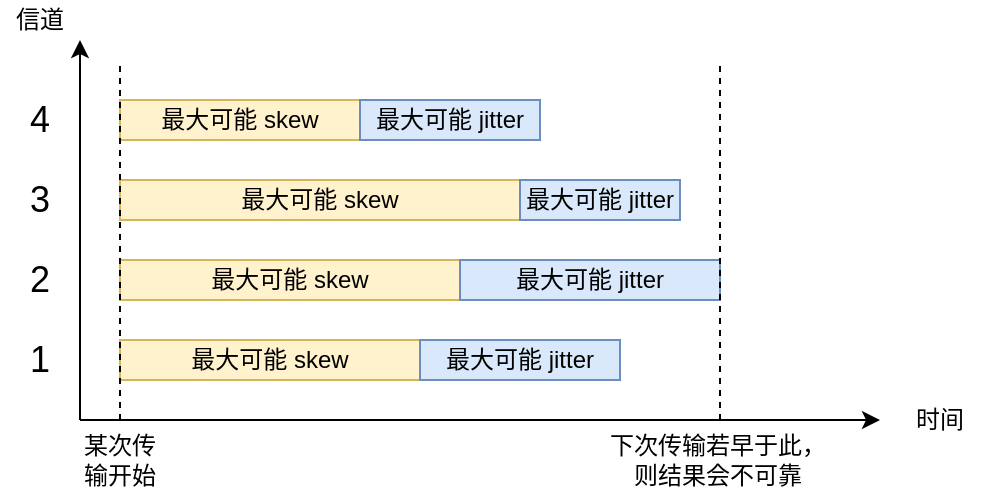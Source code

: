 <mxfile version="13.6.2" type="device"><diagram id="WQLvjBpB5Th7gBzzbStw" name="Page-1"><mxGraphModel dx="813" dy="470" grid="1" gridSize="10" guides="1" tooltips="1" connect="1" arrows="1" fold="1" page="1" pageScale="1" pageWidth="827" pageHeight="1169" math="0" shadow="0"><root><mxCell id="0"/><mxCell id="1" parent="0"/><mxCell id="biunpzLNCU8BTiNHaGZB-1" value="" style="endArrow=classic;html=1;" parent="1" edge="1"><mxGeometry width="50" height="50" relative="1" as="geometry"><mxPoint x="40" y="210" as="sourcePoint"/><mxPoint x="440" y="210" as="targetPoint"/></mxGeometry></mxCell><mxCell id="biunpzLNCU8BTiNHaGZB-2" value="" style="endArrow=classic;html=1;" parent="1" edge="1"><mxGeometry width="50" height="50" relative="1" as="geometry"><mxPoint x="40" y="210" as="sourcePoint"/><mxPoint x="40" y="20" as="targetPoint"/></mxGeometry></mxCell><mxCell id="biunpzLNCU8BTiNHaGZB-3" value="信道" style="text;html=1;strokeColor=none;fillColor=none;align=center;verticalAlign=middle;whiteSpace=wrap;rounded=0;" parent="1" vertex="1"><mxGeometry width="40" height="20" as="geometry"/></mxCell><mxCell id="biunpzLNCU8BTiNHaGZB-4" value="时间" style="text;html=1;strokeColor=none;fillColor=none;align=center;verticalAlign=middle;whiteSpace=wrap;rounded=0;" parent="1" vertex="1"><mxGeometry x="450" y="200" width="40" height="20" as="geometry"/></mxCell><mxCell id="biunpzLNCU8BTiNHaGZB-5" value="最大可能 skew" style="rounded=0;whiteSpace=wrap;html=1;strokeColor=#d6b656;fillColor=#fff2cc;" parent="1" vertex="1"><mxGeometry x="60" y="170" width="150" height="20" as="geometry"/></mxCell><mxCell id="biunpzLNCU8BTiNHaGZB-6" value="最大可能 jitter" style="rounded=0;whiteSpace=wrap;html=1;fillColor=#dae8fc;strokeColor=#6c8ebf;" parent="1" vertex="1"><mxGeometry x="210" y="170" width="100" height="20" as="geometry"/></mxCell><mxCell id="biunpzLNCU8BTiNHaGZB-7" value="最大可能 skew" style="rounded=0;whiteSpace=wrap;html=1;strokeColor=#d6b656;fillColor=#fff2cc;" parent="1" vertex="1"><mxGeometry x="60" y="130" width="170" height="20" as="geometry"/></mxCell><mxCell id="biunpzLNCU8BTiNHaGZB-8" value="最大可能 jitter" style="rounded=0;whiteSpace=wrap;html=1;fillColor=#dae8fc;strokeColor=#6c8ebf;" parent="1" vertex="1"><mxGeometry x="230" y="130" width="130" height="20" as="geometry"/></mxCell><mxCell id="biunpzLNCU8BTiNHaGZB-9" value="最大可能 skew" style="rounded=0;whiteSpace=wrap;html=1;strokeColor=#d6b656;fillColor=#fff2cc;" parent="1" vertex="1"><mxGeometry x="60" y="90" width="200" height="20" as="geometry"/></mxCell><mxCell id="biunpzLNCU8BTiNHaGZB-10" value="最大可能 jitter" style="rounded=0;whiteSpace=wrap;html=1;fillColor=#dae8fc;strokeColor=#6c8ebf;" parent="1" vertex="1"><mxGeometry x="260" y="90" width="80" height="20" as="geometry"/></mxCell><mxCell id="biunpzLNCU8BTiNHaGZB-11" value="最大可能 skew" style="rounded=0;whiteSpace=wrap;html=1;strokeColor=#d6b656;fillColor=#fff2cc;" parent="1" vertex="1"><mxGeometry x="60" y="50" width="120" height="20" as="geometry"/></mxCell><mxCell id="biunpzLNCU8BTiNHaGZB-12" value="最大可能 jitter" style="rounded=0;whiteSpace=wrap;html=1;fillColor=#dae8fc;strokeColor=#6c8ebf;" parent="1" vertex="1"><mxGeometry x="180" y="50" width="90" height="20" as="geometry"/></mxCell><mxCell id="biunpzLNCU8BTiNHaGZB-13" value="1" style="text;html=1;strokeColor=none;fillColor=none;align=center;verticalAlign=middle;whiteSpace=wrap;rounded=0;fontSize=18;" parent="1" vertex="1"><mxGeometry x="10" y="170" width="20" height="20" as="geometry"/></mxCell><mxCell id="biunpzLNCU8BTiNHaGZB-15" value="2" style="text;html=1;strokeColor=none;fillColor=none;align=center;verticalAlign=middle;whiteSpace=wrap;rounded=0;fontSize=18;" parent="1" vertex="1"><mxGeometry x="10" y="130" width="20" height="20" as="geometry"/></mxCell><mxCell id="biunpzLNCU8BTiNHaGZB-16" value="3" style="text;html=1;strokeColor=none;fillColor=none;align=center;verticalAlign=middle;whiteSpace=wrap;rounded=0;fontSize=18;" parent="1" vertex="1"><mxGeometry x="10" y="90" width="20" height="20" as="geometry"/></mxCell><mxCell id="biunpzLNCU8BTiNHaGZB-17" value="4" style="text;html=1;strokeColor=none;fillColor=none;align=center;verticalAlign=middle;whiteSpace=wrap;rounded=0;fontSize=18;" parent="1" vertex="1"><mxGeometry x="10" y="50" width="20" height="20" as="geometry"/></mxCell><mxCell id="biunpzLNCU8BTiNHaGZB-18" value="" style="endArrow=none;dashed=1;html=1;fontSize=18;" parent="1" edge="1"><mxGeometry width="50" height="50" relative="1" as="geometry"><mxPoint x="60" y="210" as="sourcePoint"/><mxPoint x="60" y="30" as="targetPoint"/></mxGeometry></mxCell><mxCell id="biunpzLNCU8BTiNHaGZB-19" value="某次传输开始" style="text;html=1;strokeColor=none;fillColor=none;align=center;verticalAlign=middle;whiteSpace=wrap;rounded=0;fontSize=12;" parent="1" vertex="1"><mxGeometry x="40" y="220" width="40" height="20" as="geometry"/></mxCell><mxCell id="biunpzLNCU8BTiNHaGZB-21" value="" style="endArrow=none;dashed=1;html=1;fontSize=12;" parent="1" edge="1"><mxGeometry width="50" height="50" relative="1" as="geometry"><mxPoint x="360" y="210" as="sourcePoint"/><mxPoint x="360" y="30" as="targetPoint"/></mxGeometry></mxCell><mxCell id="biunpzLNCU8BTiNHaGZB-22" value="下次传输若早于此，则结果会不可靠" style="text;html=1;strokeColor=none;fillColor=none;align=center;verticalAlign=middle;whiteSpace=wrap;rounded=0;fontSize=12;" parent="1" vertex="1"><mxGeometry x="304" y="220" width="110" height="20" as="geometry"/></mxCell></root></mxGraphModel></diagram></mxfile>